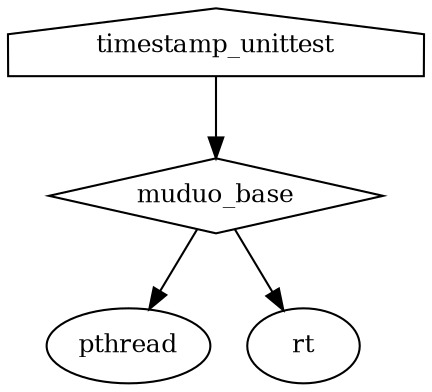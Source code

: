 digraph "GG" {
node [
  fontsize = "12"
];
    "node3" [ label="muduo_base" shape="diamond"];
    "node14" [ label="pthread" shape="ellipse"];
    "node3" -> "node14" // muduo_base -> pthread
    "node15" [ label="rt" shape="ellipse"];
    "node3" -> "node15" // muduo_base -> rt
    "node10" [ label="timestamp_unittest" shape="house"];
    "node10" -> "node3" // timestamp_unittest -> muduo_base
}
